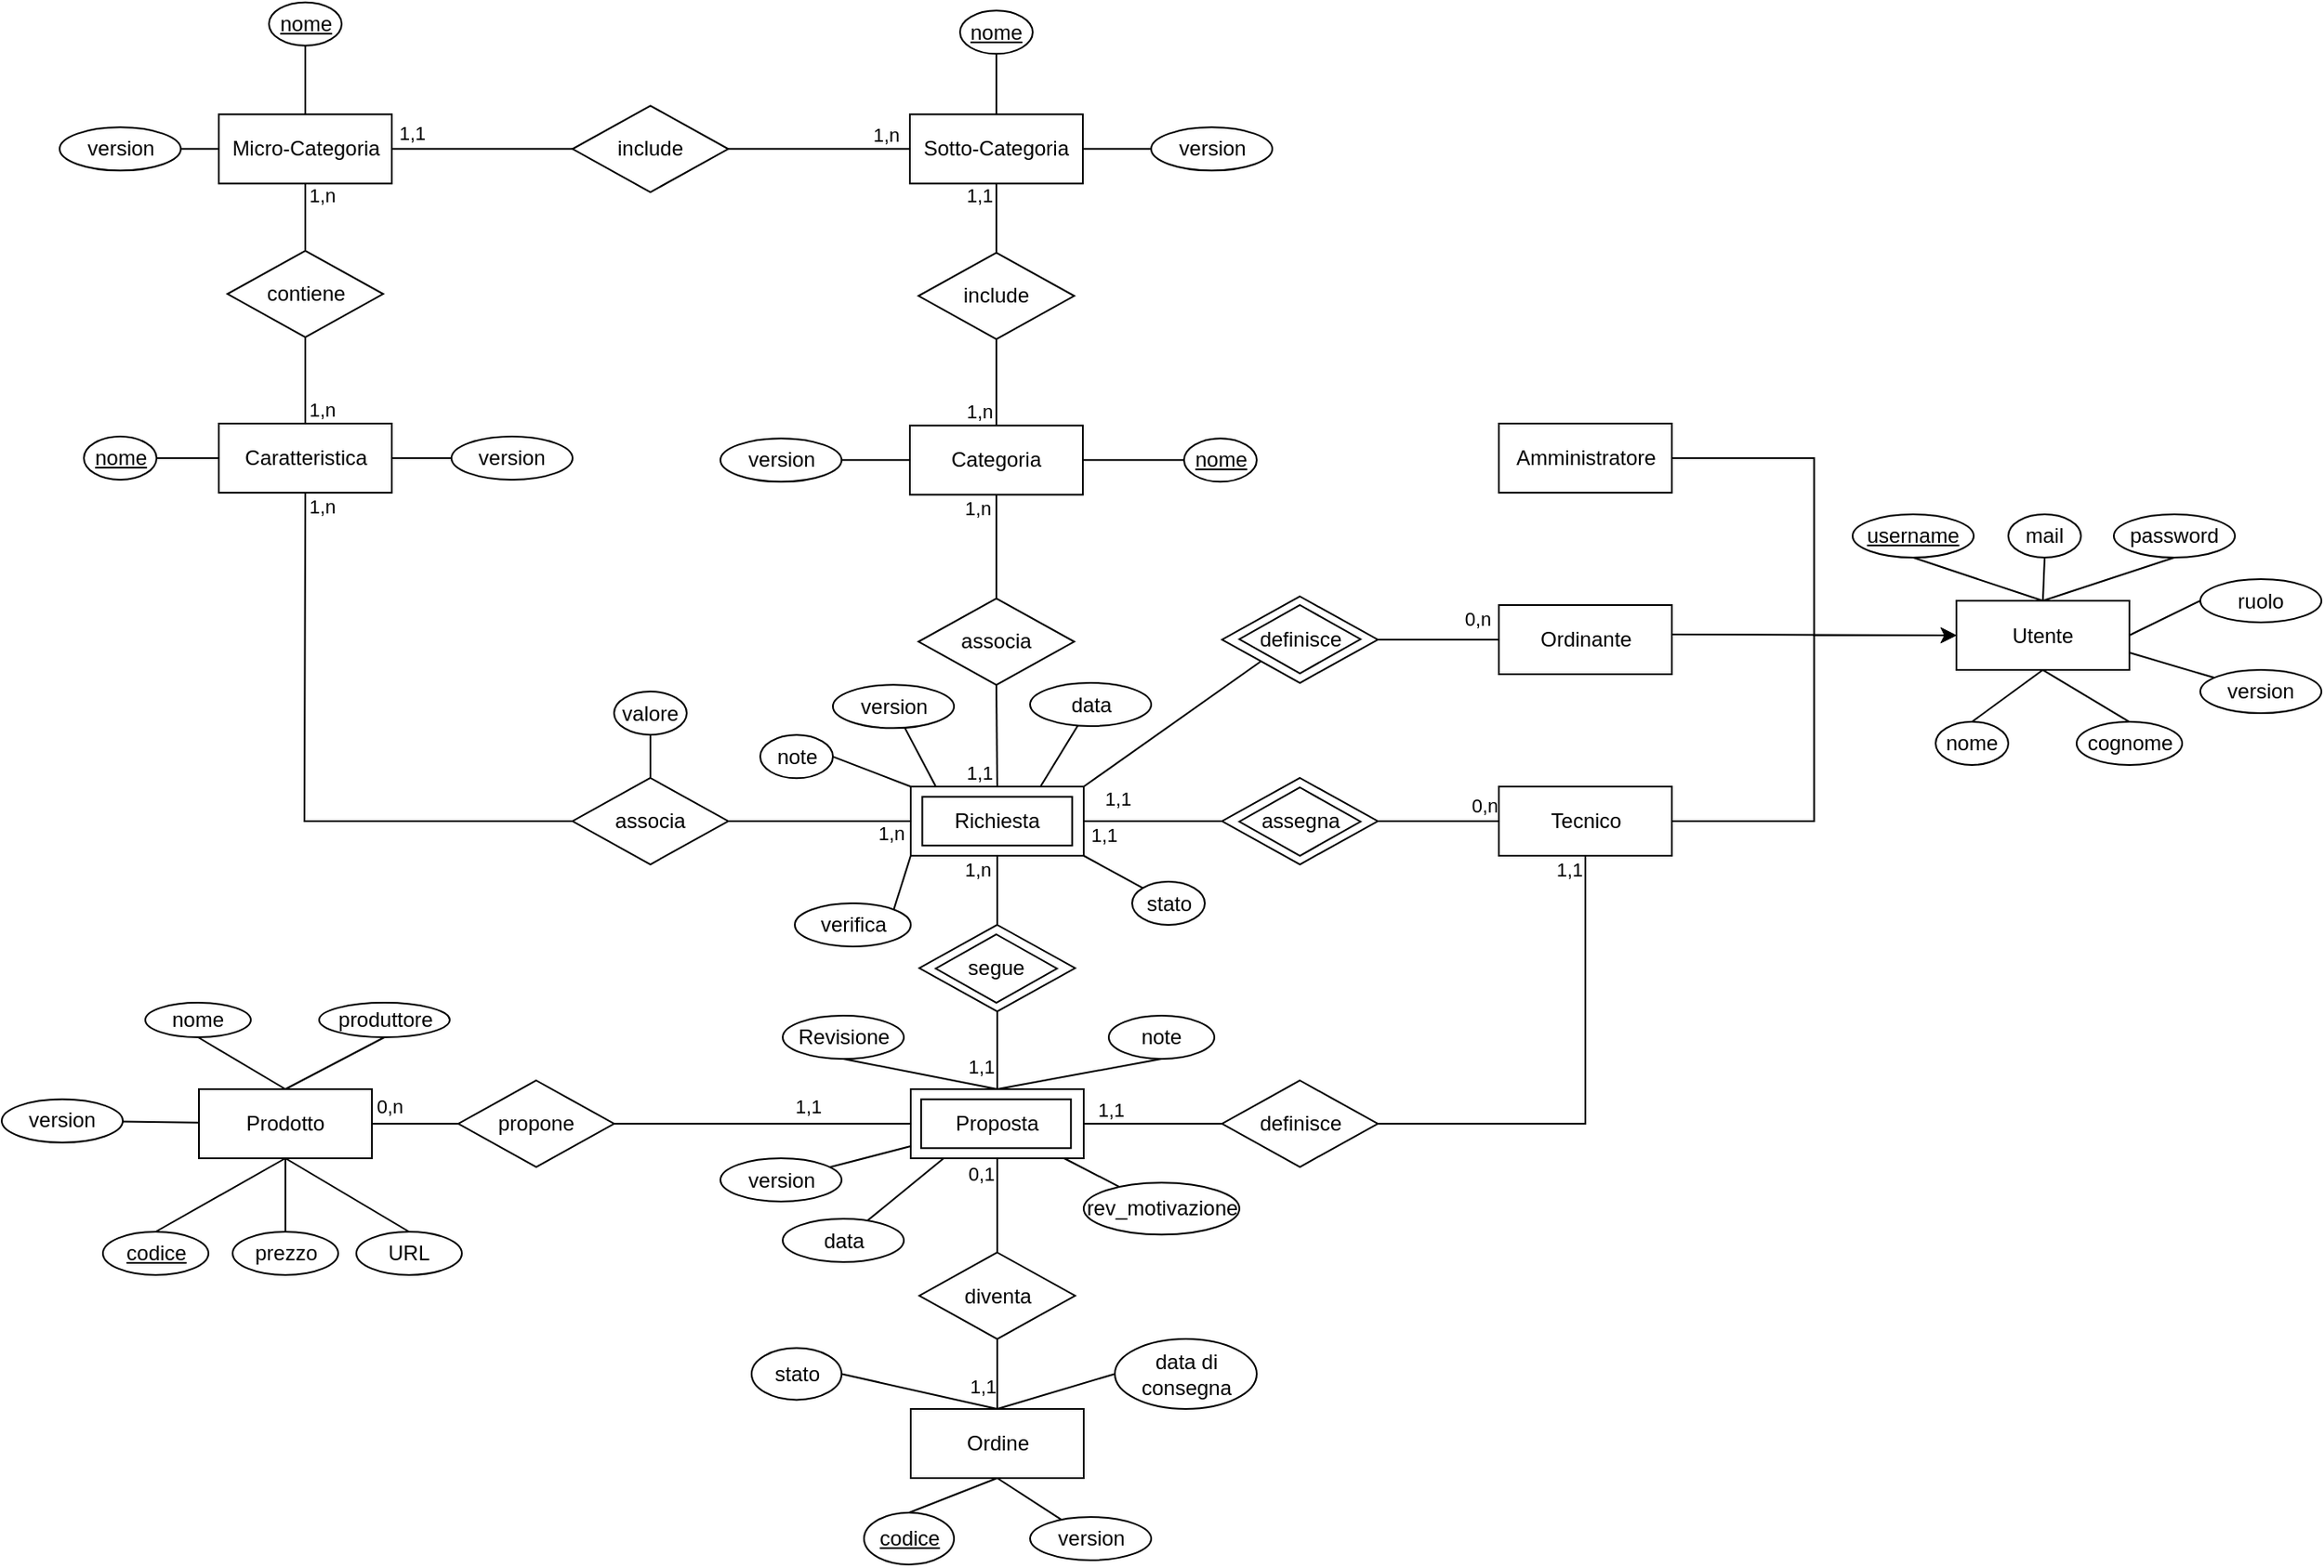 <mxfile version="25.0.3">
  <diagram name="Pagina-1" id="HjIBQddtPdYiBKTeZB5s">
    <mxGraphModel dx="1635" dy="402" grid="1" gridSize="10" guides="1" tooltips="1" connect="1" arrows="1" fold="1" page="1" pageScale="1" pageWidth="827" pageHeight="1169" math="0" shadow="0">
      <root>
        <mxCell id="0" />
        <mxCell id="1" parent="0" />
        <mxCell id="Ong_fKqzArSQrVqp5oQf-133" value="" style="shape=rhombus;perimeter=rhombusPerimeter;whiteSpace=wrap;html=1;align=center;" parent="1" vertex="1">
          <mxGeometry x="605.5" y="380" width="90" height="50" as="geometry" />
        </mxCell>
        <mxCell id="Ong_fKqzArSQrVqp5oQf-252" style="edgeStyle=orthogonalEdgeStyle;rounded=0;orthogonalLoop=1;jettySize=auto;html=1;entryX=0;entryY=0.5;entryDx=0;entryDy=0;" parent="1" source="Ong_fKqzArSQrVqp5oQf-134" target="Ong_fKqzArSQrVqp5oQf-236" edge="1">
          <mxGeometry relative="1" as="geometry" />
        </mxCell>
        <mxCell id="Ong_fKqzArSQrVqp5oQf-134" value="Tecnico" style="whiteSpace=wrap;html=1;align=center;" parent="1" vertex="1">
          <mxGeometry x="765.5" y="490" width="100" height="40" as="geometry" />
        </mxCell>
        <mxCell id="Ong_fKqzArSQrVqp5oQf-135" value="" style="whiteSpace=wrap;html=1;align=center;" parent="1" vertex="1">
          <mxGeometry x="425.5" y="490" width="100" height="40" as="geometry" />
        </mxCell>
        <mxCell id="Ong_fKqzArSQrVqp5oQf-136" value="" style="whiteSpace=wrap;html=1;align=center;" parent="1" vertex="1">
          <mxGeometry x="425.5" y="665" width="100" height="40" as="geometry" />
        </mxCell>
        <mxCell id="Ong_fKqzArSQrVqp5oQf-137" value="Categoria" style="whiteSpace=wrap;html=1;align=center;" parent="1" vertex="1">
          <mxGeometry x="425" y="281.16" width="100" height="40" as="geometry" />
        </mxCell>
        <mxCell id="Ong_fKqzArSQrVqp5oQf-251" style="edgeStyle=orthogonalEdgeStyle;rounded=0;orthogonalLoop=1;jettySize=auto;html=1;entryX=0;entryY=0.5;entryDx=0;entryDy=0;" parent="1" target="Ong_fKqzArSQrVqp5oQf-236" edge="1">
          <mxGeometry relative="1" as="geometry">
            <mxPoint x="865.5" y="402" as="sourcePoint" />
            <mxPoint x="1030" y="399.51" as="targetPoint" />
          </mxGeometry>
        </mxCell>
        <mxCell id="Ong_fKqzArSQrVqp5oQf-138" value="Ordinante" style="whiteSpace=wrap;html=1;align=center;" parent="1" vertex="1">
          <mxGeometry x="765.5" y="385.01" width="100" height="40" as="geometry" />
        </mxCell>
        <mxCell id="Ong_fKqzArSQrVqp5oQf-139" value="definisce" style="shape=rhombus;perimeter=rhombusPerimeter;whiteSpace=wrap;html=1;align=center;" parent="1" vertex="1">
          <mxGeometry x="605.5" y="660" width="90" height="50" as="geometry" />
        </mxCell>
        <mxCell id="Ong_fKqzArSQrVqp5oQf-140" value="" style="shape=rhombus;perimeter=rhombusPerimeter;whiteSpace=wrap;html=1;align=center;" parent="1" vertex="1">
          <mxGeometry x="605.5" y="485" width="90" height="50" as="geometry" />
        </mxCell>
        <mxCell id="Ong_fKqzArSQrVqp5oQf-141" value="" style="endArrow=none;html=1;rounded=0;exitX=0;exitY=0.5;exitDx=0;exitDy=0;entryX=1;entryY=0.5;entryDx=0;entryDy=0;" parent="1" source="Ong_fKqzArSQrVqp5oQf-138" target="Ong_fKqzArSQrVqp5oQf-133" edge="1">
          <mxGeometry width="50" height="50" relative="1" as="geometry">
            <mxPoint x="769.32" y="430.026" as="sourcePoint" />
            <mxPoint x="856.998" y="420.005" as="targetPoint" />
          </mxGeometry>
        </mxCell>
        <mxCell id="Ong_fKqzArSQrVqp5oQf-142" value="0,n" style="edgeLabel;html=1;align=center;verticalAlign=middle;resizable=0;points=[];" parent="Ong_fKqzArSQrVqp5oQf-141" vertex="1" connectable="0">
          <mxGeometry x="0.08" relative="1" as="geometry">
            <mxPoint x="25" y="-12" as="offset" />
          </mxGeometry>
        </mxCell>
        <mxCell id="Ong_fKqzArSQrVqp5oQf-143" value="" style="endArrow=none;html=1;rounded=0;exitX=1;exitY=0;exitDx=0;exitDy=0;entryX=0;entryY=1;entryDx=0;entryDy=0;" parent="1" source="Ong_fKqzArSQrVqp5oQf-135" target="Ong_fKqzArSQrVqp5oQf-133" edge="1">
          <mxGeometry width="50" height="50" relative="1" as="geometry">
            <mxPoint x="927" y="395" as="sourcePoint" />
            <mxPoint x="620" y="430" as="targetPoint" />
          </mxGeometry>
        </mxCell>
        <mxCell id="Ong_fKqzArSQrVqp5oQf-144" value="1,1" style="edgeLabel;html=1;align=center;verticalAlign=middle;resizable=0;points=[];" parent="Ong_fKqzArSQrVqp5oQf-143" vertex="1" connectable="0">
          <mxGeometry x="-0.194" y="2" relative="1" as="geometry">
            <mxPoint x="-21" y="38" as="offset" />
          </mxGeometry>
        </mxCell>
        <mxCell id="Ong_fKqzArSQrVqp5oQf-145" value="" style="endArrow=none;html=1;rounded=0;entryX=1;entryY=0.5;entryDx=0;entryDy=0;exitX=0;exitY=0.5;exitDx=0;exitDy=0;" parent="1" source="Ong_fKqzArSQrVqp5oQf-140" target="Ong_fKqzArSQrVqp5oQf-135" edge="1">
          <mxGeometry width="50" height="50" relative="1" as="geometry">
            <mxPoint x="305.5" y="660" as="sourcePoint" />
            <mxPoint x="355.5" y="610" as="targetPoint" />
          </mxGeometry>
        </mxCell>
        <mxCell id="Ong_fKqzArSQrVqp5oQf-146" value="1,1" style="edgeLabel;html=1;align=center;verticalAlign=middle;resizable=0;points=[];" parent="Ong_fKqzArSQrVqp5oQf-145" vertex="1" connectable="0">
          <mxGeometry x="0.498" y="-3" relative="1" as="geometry">
            <mxPoint x="-9" y="11" as="offset" />
          </mxGeometry>
        </mxCell>
        <mxCell id="Ong_fKqzArSQrVqp5oQf-147" value="" style="endArrow=none;html=1;rounded=0;entryX=1;entryY=0.5;entryDx=0;entryDy=0;exitX=0;exitY=0.5;exitDx=0;exitDy=0;" parent="1" source="Ong_fKqzArSQrVqp5oQf-134" target="Ong_fKqzArSQrVqp5oQf-140" edge="1">
          <mxGeometry width="50" height="50" relative="1" as="geometry">
            <mxPoint x="545.5" y="670" as="sourcePoint" />
            <mxPoint x="595.5" y="620" as="targetPoint" />
          </mxGeometry>
        </mxCell>
        <mxCell id="Ong_fKqzArSQrVqp5oQf-148" value="0,n" style="edgeLabel;html=1;align=center;verticalAlign=middle;resizable=0;points=[];" parent="Ong_fKqzArSQrVqp5oQf-147" vertex="1" connectable="0">
          <mxGeometry x="-0.411" y="-2" relative="1" as="geometry">
            <mxPoint x="12" y="-7" as="offset" />
          </mxGeometry>
        </mxCell>
        <mxCell id="Ong_fKqzArSQrVqp5oQf-149" value="" style="endArrow=none;html=1;rounded=0;entryX=0.5;entryY=1;entryDx=0;entryDy=0;exitX=1;exitY=0.5;exitDx=0;exitDy=0;" parent="1" source="Ong_fKqzArSQrVqp5oQf-139" target="Ong_fKqzArSQrVqp5oQf-134" edge="1">
          <mxGeometry width="50" height="50" relative="1" as="geometry">
            <mxPoint x="565.5" y="670" as="sourcePoint" />
            <mxPoint x="615.5" y="620" as="targetPoint" />
            <Array as="points">
              <mxPoint x="815.5" y="685" />
            </Array>
          </mxGeometry>
        </mxCell>
        <mxCell id="Ong_fKqzArSQrVqp5oQf-150" value="" style="endArrow=none;html=1;rounded=0;entryX=0;entryY=0.5;entryDx=0;entryDy=0;exitX=1;exitY=0.5;exitDx=0;exitDy=0;" parent="1" source="Ong_fKqzArSQrVqp5oQf-136" target="Ong_fKqzArSQrVqp5oQf-139" edge="1">
          <mxGeometry width="50" height="50" relative="1" as="geometry">
            <mxPoint x="565.5" y="670" as="sourcePoint" />
            <mxPoint x="615.5" y="620" as="targetPoint" />
          </mxGeometry>
        </mxCell>
        <mxCell id="Ong_fKqzArSQrVqp5oQf-151" value="associa" style="shape=rhombus;perimeter=rhombusPerimeter;whiteSpace=wrap;html=1;align=center;" parent="1" vertex="1">
          <mxGeometry x="430" y="381.16" width="90" height="50" as="geometry" />
        </mxCell>
        <mxCell id="Ong_fKqzArSQrVqp5oQf-152" value="" style="endArrow=none;html=1;rounded=0;entryX=0.5;entryY=1;entryDx=0;entryDy=0;exitX=0.5;exitY=0;exitDx=0;exitDy=0;" parent="1" source="Ong_fKqzArSQrVqp5oQf-151" target="Ong_fKqzArSQrVqp5oQf-137" edge="1">
          <mxGeometry width="50" height="50" relative="1" as="geometry">
            <mxPoint x="406" y="631.16" as="sourcePoint" />
            <mxPoint x="456" y="581.16" as="targetPoint" />
          </mxGeometry>
        </mxCell>
        <mxCell id="Ong_fKqzArSQrVqp5oQf-153" value="" style="endArrow=none;html=1;rounded=0;entryX=0.5;entryY=1;entryDx=0;entryDy=0;exitX=0.5;exitY=0;exitDx=0;exitDy=0;" parent="1" source="Ong_fKqzArSQrVqp5oQf-135" target="Ong_fKqzArSQrVqp5oQf-151" edge="1">
          <mxGeometry width="50" height="50" relative="1" as="geometry">
            <mxPoint x="474.9" y="490.0" as="sourcePoint" />
            <mxPoint x="456" y="581.16" as="targetPoint" />
          </mxGeometry>
        </mxCell>
        <mxCell id="Ong_fKqzArSQrVqp5oQf-154" value="Caratteristica" style="whiteSpace=wrap;html=1;align=center;" parent="1" vertex="1">
          <mxGeometry x="25.5" y="280.01" width="100" height="40" as="geometry" />
        </mxCell>
        <mxCell id="Ong_fKqzArSQrVqp5oQf-155" value="contiene" style="shape=rhombus;perimeter=rhombusPerimeter;whiteSpace=wrap;html=1;align=center;" parent="1" vertex="1">
          <mxGeometry x="30.5" y="180.01" width="90" height="50" as="geometry" />
        </mxCell>
        <mxCell id="Ong_fKqzArSQrVqp5oQf-156" value="" style="endArrow=none;html=1;rounded=0;entryX=0;entryY=0.5;entryDx=0;entryDy=0;exitX=1;exitY=0.5;exitDx=0;exitDy=0;" parent="1" source="jBhF9IvUYUZAlV3ajCnv-2" target="Ong_fKqzArSQrVqp5oQf-185" edge="1">
          <mxGeometry width="50" height="50" relative="1" as="geometry">
            <mxPoint x="435.5" y="560" as="sourcePoint" />
            <mxPoint x="485.5" y="510" as="targetPoint" />
          </mxGeometry>
        </mxCell>
        <mxCell id="Ong_fKqzArSQrVqp5oQf-157" value="" style="endArrow=none;html=1;rounded=0;entryX=0.5;entryY=0;entryDx=0;entryDy=0;exitX=0.5;exitY=1;exitDx=0;exitDy=0;" parent="1" source="Ong_fKqzArSQrVqp5oQf-155" target="Ong_fKqzArSQrVqp5oQf-154" edge="1">
          <mxGeometry width="50" height="50" relative="1" as="geometry">
            <mxPoint x="295" y="200.01" as="sourcePoint" />
            <mxPoint x="345" y="200.01" as="targetPoint" />
          </mxGeometry>
        </mxCell>
        <mxCell id="Ong_fKqzArSQrVqp5oQf-158" value="" style="shape=rhombus;perimeter=rhombusPerimeter;whiteSpace=wrap;html=1;align=center;" parent="1" vertex="1">
          <mxGeometry x="430.5" y="570" width="90" height="50" as="geometry" />
        </mxCell>
        <mxCell id="Ong_fKqzArSQrVqp5oQf-159" value="" style="endArrow=none;html=1;rounded=0;entryX=0.5;entryY=0;entryDx=0;entryDy=0;exitX=0.5;exitY=1;exitDx=0;exitDy=0;" parent="1" source="Ong_fKqzArSQrVqp5oQf-135" target="Ong_fKqzArSQrVqp5oQf-158" edge="1">
          <mxGeometry width="50" height="50" relative="1" as="geometry">
            <mxPoint x="195.5" y="790" as="sourcePoint" />
            <mxPoint x="195.5" y="540" as="targetPoint" />
          </mxGeometry>
        </mxCell>
        <mxCell id="Ong_fKqzArSQrVqp5oQf-160" value="" style="endArrow=none;html=1;rounded=0;entryX=0.5;entryY=1;entryDx=0;entryDy=0;exitX=0.5;exitY=0;exitDx=0;exitDy=0;" parent="1" source="Ong_fKqzArSQrVqp5oQf-136" target="Ong_fKqzArSQrVqp5oQf-158" edge="1">
          <mxGeometry width="50" height="50" relative="1" as="geometry">
            <mxPoint x="490.5" y="620" as="sourcePoint" />
            <mxPoint x="490.5" y="680" as="targetPoint" />
          </mxGeometry>
        </mxCell>
        <mxCell id="Ong_fKqzArSQrVqp5oQf-250" style="edgeStyle=orthogonalEdgeStyle;rounded=0;orthogonalLoop=1;jettySize=auto;html=1;entryX=0;entryY=0.5;entryDx=0;entryDy=0;" parent="1" source="Ong_fKqzArSQrVqp5oQf-161" target="Ong_fKqzArSQrVqp5oQf-236" edge="1">
          <mxGeometry relative="1" as="geometry">
            <mxPoint x="963" y="410" as="targetPoint" />
          </mxGeometry>
        </mxCell>
        <mxCell id="Ong_fKqzArSQrVqp5oQf-161" value="Amministratore" style="whiteSpace=wrap;html=1;align=center;" parent="1" vertex="1">
          <mxGeometry x="765.5" y="280" width="100" height="40" as="geometry" />
        </mxCell>
        <mxCell id="Ong_fKqzArSQrVqp5oQf-162" value="1,1" style="edgeLabel;html=1;align=center;verticalAlign=middle;resizable=0;points=[];" parent="1" vertex="1" connectable="0">
          <mxGeometry x="804.5" y="541" as="geometry">
            <mxPoint x="1" y="-3" as="offset" />
          </mxGeometry>
        </mxCell>
        <mxCell id="Ong_fKqzArSQrVqp5oQf-163" value="1,1" style="edgeLabel;html=1;align=center;verticalAlign=middle;resizable=0;points=[];" parent="1" vertex="1" connectable="0">
          <mxGeometry x="539.5" y="680" as="geometry">
            <mxPoint x="1" y="-3" as="offset" />
          </mxGeometry>
        </mxCell>
        <mxCell id="Ong_fKqzArSQrVqp5oQf-164" value="1,1" style="edgeLabel;html=1;align=center;verticalAlign=middle;resizable=0;points=[];" parent="1" vertex="1" connectable="0">
          <mxGeometry x="464.5" y="655" as="geometry">
            <mxPoint x="1" y="-3" as="offset" />
          </mxGeometry>
        </mxCell>
        <mxCell id="Ong_fKqzArSQrVqp5oQf-165" value="1,n" style="edgeLabel;html=1;align=center;verticalAlign=middle;resizable=0;points=[];" parent="1" vertex="1" connectable="0">
          <mxGeometry x="469.5" y="539" as="geometry">
            <mxPoint x="-6" y="-1" as="offset" />
          </mxGeometry>
        </mxCell>
        <mxCell id="Ong_fKqzArSQrVqp5oQf-166" value="1,1" style="edgeLabel;html=1;align=center;verticalAlign=middle;resizable=0;points=[];" parent="1" vertex="1" connectable="0">
          <mxGeometry x="464" y="485.16" as="geometry">
            <mxPoint x="1" y="-3" as="offset" />
          </mxGeometry>
        </mxCell>
        <mxCell id="Ong_fKqzArSQrVqp5oQf-167" value="1,n" style="edgeLabel;html=1;align=center;verticalAlign=middle;resizable=0;points=[];" parent="1" vertex="1" connectable="0">
          <mxGeometry x="463" y="332.16" as="geometry">
            <mxPoint x="1" y="-3" as="offset" />
          </mxGeometry>
        </mxCell>
        <mxCell id="Ong_fKqzArSQrVqp5oQf-168" value="1,n" style="edgeLabel;html=1;align=center;verticalAlign=middle;resizable=0;points=[];" parent="1" vertex="1" connectable="0">
          <mxGeometry x="410" y="116.16" as="geometry">
            <mxPoint x="1" y="-3" as="offset" />
          </mxGeometry>
        </mxCell>
        <mxCell id="Ong_fKqzArSQrVqp5oQf-169" value="1,n" style="edgeLabel;html=1;align=center;verticalAlign=middle;resizable=0;points=[];" parent="1" vertex="1" connectable="0">
          <mxGeometry x="84" y="275.01" as="geometry">
            <mxPoint x="1" y="-3" as="offset" />
          </mxGeometry>
        </mxCell>
        <mxCell id="Ong_fKqzArSQrVqp5oQf-170" value="associa" style="shape=rhombus;perimeter=rhombusPerimeter;whiteSpace=wrap;html=1;align=center;" parent="1" vertex="1">
          <mxGeometry x="230" y="485" width="90" height="50" as="geometry" />
        </mxCell>
        <mxCell id="Ong_fKqzArSQrVqp5oQf-171" value="" style="endArrow=none;html=1;rounded=0;entryX=0.5;entryY=1;entryDx=0;entryDy=0;exitX=0;exitY=0.5;exitDx=0;exitDy=0;" parent="1" source="Ong_fKqzArSQrVqp5oQf-170" target="Ong_fKqzArSQrVqp5oQf-154" edge="1">
          <mxGeometry width="50" height="50" relative="1" as="geometry">
            <mxPoint x="199" y="735.01" as="sourcePoint" />
            <mxPoint x="75.0" y="420.01" as="targetPoint" />
            <Array as="points">
              <mxPoint x="75" y="510.01" />
            </Array>
          </mxGeometry>
        </mxCell>
        <mxCell id="Ong_fKqzArSQrVqp5oQf-173" value="Revisione" style="ellipse;whiteSpace=wrap;html=1;align=center;" parent="1" vertex="1">
          <mxGeometry x="351.5" y="622.5" width="70" height="25" as="geometry" />
        </mxCell>
        <mxCell id="Ong_fKqzArSQrVqp5oQf-174" value="" style="endArrow=none;html=1;rounded=0;entryX=0.5;entryY=1;entryDx=0;entryDy=0;exitX=0.5;exitY=0;exitDx=0;exitDy=0;" parent="1" source="Ong_fKqzArSQrVqp5oQf-136" target="Ong_fKqzArSQrVqp5oQf-173" edge="1">
          <mxGeometry width="50" height="50" relative="1" as="geometry">
            <mxPoint x="475.5" y="590" as="sourcePoint" />
            <mxPoint x="525.5" y="540" as="targetPoint" />
          </mxGeometry>
        </mxCell>
        <mxCell id="Ong_fKqzArSQrVqp5oQf-175" value="1,n" style="edgeLabel;html=1;align=center;verticalAlign=middle;resizable=0;points=[];" parent="1" vertex="1" connectable="0">
          <mxGeometry x="84" y="330.52" as="geometry">
            <mxPoint x="1" y="-3" as="offset" />
          </mxGeometry>
        </mxCell>
        <mxCell id="Ong_fKqzArSQrVqp5oQf-176" value="1,n" style="edgeLabel;html=1;align=center;verticalAlign=middle;resizable=0;points=[];" parent="1" vertex="1" connectable="0">
          <mxGeometry x="412.5" y="520" as="geometry">
            <mxPoint x="1" y="-3" as="offset" />
          </mxGeometry>
        </mxCell>
        <mxCell id="Ong_fKqzArSQrVqp5oQf-177" value="nome" style="ellipse;whiteSpace=wrap;html=1;align=center;fontStyle=4" parent="1" vertex="1">
          <mxGeometry x="583.5" y="288.66" width="42" height="25" as="geometry" />
        </mxCell>
        <mxCell id="Ong_fKqzArSQrVqp5oQf-178" value="" style="endArrow=none;html=1;rounded=0;exitX=1;exitY=0.5;exitDx=0;exitDy=0;entryX=0;entryY=0.5;entryDx=0;entryDy=0;" parent="1" source="Ong_fKqzArSQrVqp5oQf-137" target="Ong_fKqzArSQrVqp5oQf-177" edge="1">
          <mxGeometry width="50" height="50" relative="1" as="geometry">
            <mxPoint x="640" y="261.16" as="sourcePoint" />
            <mxPoint x="586.0" y="301.16" as="targetPoint" />
          </mxGeometry>
        </mxCell>
        <mxCell id="Ong_fKqzArSQrVqp5oQf-179" value="nome" style="ellipse;whiteSpace=wrap;html=1;align=center;fontStyle=4" parent="1" vertex="1">
          <mxGeometry x="-52.5" y="287.5" width="42" height="25" as="geometry" />
        </mxCell>
        <mxCell id="Ong_fKqzArSQrVqp5oQf-180" value="" style="endArrow=none;html=1;rounded=0;exitX=0;exitY=0.5;exitDx=0;exitDy=0;entryX=1;entryY=0.5;entryDx=0;entryDy=0;" parent="1" source="Ong_fKqzArSQrVqp5oQf-154" target="Ong_fKqzArSQrVqp5oQf-179" edge="1">
          <mxGeometry width="50" height="50" relative="1" as="geometry">
            <mxPoint x="75" y="305.01" as="sourcePoint" />
            <mxPoint x="194" y="305.01" as="targetPoint" />
          </mxGeometry>
        </mxCell>
        <mxCell id="Ong_fKqzArSQrVqp5oQf-181" value="valore" style="ellipse;whiteSpace=wrap;html=1;align=center;" parent="1" vertex="1">
          <mxGeometry x="254" y="435.01" width="42" height="25" as="geometry" />
        </mxCell>
        <mxCell id="Ong_fKqzArSQrVqp5oQf-182" value="" style="endArrow=none;html=1;rounded=0;exitX=0.5;exitY=0;exitDx=0;exitDy=0;entryX=0.5;entryY=1;entryDx=0;entryDy=0;" parent="1" source="Ong_fKqzArSQrVqp5oQf-170" target="Ong_fKqzArSQrVqp5oQf-181" edge="1">
          <mxGeometry width="50" height="50" relative="1" as="geometry">
            <mxPoint x="290" y="500.01" as="sourcePoint" />
            <mxPoint x="485" y="510.01" as="targetPoint" />
          </mxGeometry>
        </mxCell>
        <mxCell id="Ong_fKqzArSQrVqp5oQf-183" value="verifica" style="ellipse;whiteSpace=wrap;html=1;align=center;" parent="1" vertex="1">
          <mxGeometry x="358.5" y="557.49" width="67" height="25" as="geometry" />
        </mxCell>
        <mxCell id="Ong_fKqzArSQrVqp5oQf-184" value="" style="endArrow=none;html=1;rounded=0;exitX=1;exitY=0;exitDx=0;exitDy=0;entryX=0;entryY=1;entryDx=0;entryDy=0;" parent="1" source="Ong_fKqzArSQrVqp5oQf-183" target="Ong_fKqzArSQrVqp5oQf-135" edge="1">
          <mxGeometry width="50" height="50" relative="1" as="geometry">
            <mxPoint x="825.5" y="500" as="sourcePoint" />
            <mxPoint x="825.5" y="465" as="targetPoint" />
          </mxGeometry>
        </mxCell>
        <mxCell id="Ong_fKqzArSQrVqp5oQf-185" value="Sotto-Categoria" style="whiteSpace=wrap;html=1;align=center;" parent="1" vertex="1">
          <mxGeometry x="425" y="101.16" width="100" height="40" as="geometry" />
        </mxCell>
        <mxCell id="Ong_fKqzArSQrVqp5oQf-186" value="nome" style="ellipse;whiteSpace=wrap;html=1;align=center;fontStyle=4" parent="1" vertex="1">
          <mxGeometry x="454" y="41.16" width="42" height="25" as="geometry" />
        </mxCell>
        <mxCell id="Ong_fKqzArSQrVqp5oQf-187" value="" style="endArrow=none;html=1;rounded=0;exitX=0.5;exitY=0;exitDx=0;exitDy=0;entryX=0.5;entryY=1;entryDx=0;entryDy=0;" parent="1" source="Ong_fKqzArSQrVqp5oQf-185" target="Ong_fKqzArSQrVqp5oQf-186" edge="1">
          <mxGeometry width="50" height="50" relative="1" as="geometry">
            <mxPoint x="549.5" y="126.16" as="sourcePoint" />
            <mxPoint x="694.5" y="116.16" as="targetPoint" />
          </mxGeometry>
        </mxCell>
        <mxCell id="Ong_fKqzArSQrVqp5oQf-190" value="note" style="ellipse;whiteSpace=wrap;html=1;align=center;" parent="1" vertex="1">
          <mxGeometry x="540" y="622.5" width="61" height="25" as="geometry" />
        </mxCell>
        <mxCell id="Ong_fKqzArSQrVqp5oQf-191" value="" style="endArrow=none;html=1;rounded=0;exitX=0.5;exitY=1;exitDx=0;exitDy=0;entryX=0.5;entryY=0;entryDx=0;entryDy=0;" parent="1" source="Ong_fKqzArSQrVqp5oQf-190" target="Ong_fKqzArSQrVqp5oQf-136" edge="1">
          <mxGeometry width="50" height="50" relative="1" as="geometry">
            <mxPoint x="245.5" y="590" as="sourcePoint" />
            <mxPoint x="204.5" y="620" as="targetPoint" />
          </mxGeometry>
        </mxCell>
        <mxCell id="Ong_fKqzArSQrVqp5oQf-192" value="rev_motivazione" style="ellipse;whiteSpace=wrap;html=1;align=center;" parent="1" vertex="1">
          <mxGeometry x="525.5" y="719.13" width="90" height="30" as="geometry" />
        </mxCell>
        <mxCell id="Ong_fKqzArSQrVqp5oQf-193" value="" style="endArrow=none;html=1;rounded=0;" parent="1" source="Ong_fKqzArSQrVqp5oQf-192" target="Ong_fKqzArSQrVqp5oQf-136" edge="1">
          <mxGeometry width="50" height="50" relative="1" as="geometry">
            <mxPoint x="485.5" y="715" as="sourcePoint" />
            <mxPoint x="465.5" y="783" as="targetPoint" />
          </mxGeometry>
        </mxCell>
        <mxCell id="Ong_fKqzArSQrVqp5oQf-194" value="note" style="ellipse;whiteSpace=wrap;html=1;align=center;" parent="1" vertex="1">
          <mxGeometry x="338.5" y="460.16" width="42" height="25" as="geometry" />
        </mxCell>
        <mxCell id="Ong_fKqzArSQrVqp5oQf-195" value="" style="endArrow=none;html=1;rounded=0;exitX=1;exitY=0.5;exitDx=0;exitDy=0;entryX=0;entryY=0;entryDx=0;entryDy=0;" parent="1" source="Ong_fKqzArSQrVqp5oQf-194" target="Ong_fKqzArSQrVqp5oQf-135" edge="1">
          <mxGeometry width="50" height="50" relative="1" as="geometry">
            <mxPoint x="601.5" y="475" as="sourcePoint" />
            <mxPoint x="535.5" y="500" as="targetPoint" />
          </mxGeometry>
        </mxCell>
        <mxCell id="Ong_fKqzArSQrVqp5oQf-196" value="stato" style="ellipse;whiteSpace=wrap;html=1;align=center;" parent="1" vertex="1">
          <mxGeometry x="553.5" y="545" width="42" height="25" as="geometry" />
        </mxCell>
        <mxCell id="Ong_fKqzArSQrVqp5oQf-197" value="" style="endArrow=none;html=1;rounded=0;exitX=1;exitY=1;exitDx=0;exitDy=0;entryX=0;entryY=0;entryDx=0;entryDy=0;" parent="1" source="Ong_fKqzArSQrVqp5oQf-135" target="Ong_fKqzArSQrVqp5oQf-196" edge="1">
          <mxGeometry width="50" height="50" relative="1" as="geometry">
            <mxPoint x="395.5" y="475" as="sourcePoint" />
            <mxPoint x="435.5" y="500" as="targetPoint" />
          </mxGeometry>
        </mxCell>
        <mxCell id="Ong_fKqzArSQrVqp5oQf-198" value="include" style="shape=rhombus;perimeter=rhombusPerimeter;whiteSpace=wrap;html=1;align=center;" parent="1" vertex="1">
          <mxGeometry x="430" y="181.16" width="90" height="50" as="geometry" />
        </mxCell>
        <mxCell id="Ong_fKqzArSQrVqp5oQf-199" value="" style="endArrow=none;html=1;rounded=0;entryX=0.5;entryY=1;entryDx=0;entryDy=0;exitX=0.5;exitY=0;exitDx=0;exitDy=0;" parent="1" source="Ong_fKqzArSQrVqp5oQf-198" target="Ong_fKqzArSQrVqp5oQf-185" edge="1">
          <mxGeometry width="50" height="50" relative="1" as="geometry">
            <mxPoint x="662" y="491.16" as="sourcePoint" />
            <mxPoint x="731" y="181.16" as="targetPoint" />
          </mxGeometry>
        </mxCell>
        <mxCell id="Ong_fKqzArSQrVqp5oQf-200" value="" style="endArrow=none;html=1;rounded=0;entryX=0.5;entryY=1;entryDx=0;entryDy=0;exitX=0.5;exitY=0;exitDx=0;exitDy=0;" parent="1" source="Ong_fKqzArSQrVqp5oQf-137" target="Ong_fKqzArSQrVqp5oQf-198" edge="1">
          <mxGeometry width="50" height="50" relative="1" as="geometry">
            <mxPoint x="731" y="350.16" as="sourcePoint" />
            <mxPoint x="712" y="441.16" as="targetPoint" />
          </mxGeometry>
        </mxCell>
        <mxCell id="Ong_fKqzArSQrVqp5oQf-201" value="1,n" style="edgeLabel;html=1;align=center;verticalAlign=middle;resizable=0;points=[];" parent="1" vertex="1" connectable="0">
          <mxGeometry x="464" y="276.16" as="geometry">
            <mxPoint x="1" y="-3" as="offset" />
          </mxGeometry>
        </mxCell>
        <mxCell id="Ong_fKqzArSQrVqp5oQf-202" value="1,1" style="edgeLabel;html=1;align=center;verticalAlign=middle;resizable=0;points=[];" parent="1" vertex="1" connectable="0">
          <mxGeometry x="464" y="151.16" as="geometry">
            <mxPoint x="1" y="-3" as="offset" />
          </mxGeometry>
        </mxCell>
        <mxCell id="Ong_fKqzArSQrVqp5oQf-203" value="Prodotto" style="whiteSpace=wrap;html=1;align=center;" parent="1" vertex="1">
          <mxGeometry x="14" y="665" width="100" height="40" as="geometry" />
        </mxCell>
        <mxCell id="Ong_fKqzArSQrVqp5oQf-204" value="nome" style="ellipse;whiteSpace=wrap;html=1;align=center;" parent="1" vertex="1">
          <mxGeometry x="-17" y="615" width="61" height="20" as="geometry" />
        </mxCell>
        <mxCell id="Ong_fKqzArSQrVqp5oQf-205" value="produttore" style="ellipse;whiteSpace=wrap;html=1;align=center;" parent="1" vertex="1">
          <mxGeometry x="83.5" y="615" width="75.5" height="20" as="geometry" />
        </mxCell>
        <mxCell id="Ong_fKqzArSQrVqp5oQf-206" value="codice" style="ellipse;whiteSpace=wrap;html=1;align=center;fontStyle=4" parent="1" vertex="1">
          <mxGeometry x="-41.5" y="747.5" width="61" height="25" as="geometry" />
        </mxCell>
        <mxCell id="Ong_fKqzArSQrVqp5oQf-207" value="prezzo" style="ellipse;whiteSpace=wrap;html=1;align=center;" parent="1" vertex="1">
          <mxGeometry x="33.5" y="747.5" width="61" height="25" as="geometry" />
        </mxCell>
        <mxCell id="Ong_fKqzArSQrVqp5oQf-208" value="URL" style="ellipse;whiteSpace=wrap;html=1;align=center;" parent="1" vertex="1">
          <mxGeometry x="105" y="747.5" width="61" height="25" as="geometry" />
        </mxCell>
        <mxCell id="Ong_fKqzArSQrVqp5oQf-209" value="" style="endArrow=none;html=1;rounded=0;exitX=0.5;exitY=0;exitDx=0;exitDy=0;entryX=0.5;entryY=1;entryDx=0;entryDy=0;" parent="1" source="Ong_fKqzArSQrVqp5oQf-203" target="Ong_fKqzArSQrVqp5oQf-205" edge="1">
          <mxGeometry width="50" height="50" relative="1" as="geometry">
            <mxPoint x="-206" y="550" as="sourcePoint" />
            <mxPoint x="-247" y="580" as="targetPoint" />
          </mxGeometry>
        </mxCell>
        <mxCell id="Ong_fKqzArSQrVqp5oQf-210" value="" style="endArrow=none;html=1;rounded=0;exitX=0.5;exitY=1;exitDx=0;exitDy=0;entryX=0.5;entryY=0;entryDx=0;entryDy=0;" parent="1" source="Ong_fKqzArSQrVqp5oQf-203" target="Ong_fKqzArSQrVqp5oQf-206" edge="1">
          <mxGeometry width="50" height="50" relative="1" as="geometry">
            <mxPoint x="-196" y="560" as="sourcePoint" />
            <mxPoint x="-237" y="590" as="targetPoint" />
          </mxGeometry>
        </mxCell>
        <mxCell id="Ong_fKqzArSQrVqp5oQf-211" value="" style="endArrow=none;html=1;rounded=0;exitX=0.5;exitY=0;exitDx=0;exitDy=0;entryX=0.5;entryY=1;entryDx=0;entryDy=0;" parent="1" source="Ong_fKqzArSQrVqp5oQf-207" target="Ong_fKqzArSQrVqp5oQf-203" edge="1">
          <mxGeometry width="50" height="50" relative="1" as="geometry">
            <mxPoint x="-186" y="570" as="sourcePoint" />
            <mxPoint x="-227" y="600" as="targetPoint" />
          </mxGeometry>
        </mxCell>
        <mxCell id="Ong_fKqzArSQrVqp5oQf-212" value="" style="endArrow=none;html=1;rounded=0;exitX=0.5;exitY=1;exitDx=0;exitDy=0;entryX=0.5;entryY=0;entryDx=0;entryDy=0;" parent="1" source="Ong_fKqzArSQrVqp5oQf-203" target="Ong_fKqzArSQrVqp5oQf-208" edge="1">
          <mxGeometry width="50" height="50" relative="1" as="geometry">
            <mxPoint x="-176" y="580" as="sourcePoint" />
            <mxPoint x="-217" y="610" as="targetPoint" />
          </mxGeometry>
        </mxCell>
        <mxCell id="Ong_fKqzArSQrVqp5oQf-213" value="propone" style="shape=rhombus;perimeter=rhombusPerimeter;whiteSpace=wrap;html=1;align=center;" parent="1" vertex="1">
          <mxGeometry x="164" y="660" width="90" height="50" as="geometry" />
        </mxCell>
        <mxCell id="Ong_fKqzArSQrVqp5oQf-214" value="" style="endArrow=none;html=1;rounded=0;exitX=1;exitY=0.5;exitDx=0;exitDy=0;entryX=0;entryY=0.5;entryDx=0;entryDy=0;" parent="1" source="Ong_fKqzArSQrVqp5oQf-203" target="Ong_fKqzArSQrVqp5oQf-213" edge="1">
          <mxGeometry width="50" height="50" relative="1" as="geometry">
            <mxPoint x="114" y="685" as="sourcePoint" />
            <mxPoint x="233.998" y="754.995" as="targetPoint" />
          </mxGeometry>
        </mxCell>
        <mxCell id="Ong_fKqzArSQrVqp5oQf-215" value="0,n" style="edgeLabel;html=1;align=center;verticalAlign=middle;resizable=0;points=[];" parent="Ong_fKqzArSQrVqp5oQf-214" vertex="1" connectable="0">
          <mxGeometry x="0.08" relative="1" as="geometry">
            <mxPoint x="-17" y="-10" as="offset" />
          </mxGeometry>
        </mxCell>
        <mxCell id="Ong_fKqzArSQrVqp5oQf-216" value="" style="endArrow=none;html=1;rounded=0;entryX=1;entryY=0.5;entryDx=0;entryDy=0;exitX=0;exitY=0.5;exitDx=0;exitDy=0;" parent="1" source="Ong_fKqzArSQrVqp5oQf-136" target="Ong_fKqzArSQrVqp5oQf-213" edge="1">
          <mxGeometry width="50" height="50" relative="1" as="geometry">
            <mxPoint x="425.5" y="685" as="sourcePoint" />
            <mxPoint x="355.5" y="785" as="targetPoint" />
          </mxGeometry>
        </mxCell>
        <mxCell id="Ong_fKqzArSQrVqp5oQf-217" value="1,1" style="edgeLabel;html=1;align=center;verticalAlign=middle;resizable=0;points=[];" parent="Ong_fKqzArSQrVqp5oQf-216" vertex="1" connectable="0">
          <mxGeometry x="-0.194" y="2" relative="1" as="geometry">
            <mxPoint x="9" y="-12" as="offset" />
          </mxGeometry>
        </mxCell>
        <mxCell id="Ong_fKqzArSQrVqp5oQf-218" value="" style="endArrow=none;html=1;rounded=0;entryX=0.5;entryY=1;entryDx=0;entryDy=0;exitX=0.5;exitY=0;exitDx=0;exitDy=0;" parent="1" source="Ong_fKqzArSQrVqp5oQf-203" target="Ong_fKqzArSQrVqp5oQf-204" edge="1">
          <mxGeometry width="50" height="50" relative="1" as="geometry">
            <mxPoint x="64" y="640" as="sourcePoint" />
            <mxPoint x="131" y="645" as="targetPoint" />
          </mxGeometry>
        </mxCell>
        <mxCell id="Ong_fKqzArSQrVqp5oQf-219" value="definisce" style="shape=rhombus;perimeter=rhombusPerimeter;whiteSpace=wrap;html=1;align=center;" parent="1" vertex="1">
          <mxGeometry x="615.5" y="385" width="70" height="39.5" as="geometry" />
        </mxCell>
        <mxCell id="Ong_fKqzArSQrVqp5oQf-220" value="assegna" style="shape=rhombus;perimeter=rhombusPerimeter;whiteSpace=wrap;html=1;align=center;" parent="1" vertex="1">
          <mxGeometry x="615.5" y="490.5" width="70" height="39.5" as="geometry" />
        </mxCell>
        <mxCell id="Ong_fKqzArSQrVqp5oQf-221" value="Richiesta" style="whiteSpace=wrap;html=1;align=center;" parent="1" vertex="1">
          <mxGeometry x="432.19" y="495.87" width="86.62" height="28.25" as="geometry" />
        </mxCell>
        <mxCell id="Ong_fKqzArSQrVqp5oQf-222" value="Proposta" style="whiteSpace=wrap;html=1;align=center;" parent="1" vertex="1">
          <mxGeometry x="431.5" y="670.88" width="86.62" height="28.25" as="geometry" />
        </mxCell>
        <mxCell id="Ong_fKqzArSQrVqp5oQf-223" value="segue" style="shape=rhombus;perimeter=rhombusPerimeter;whiteSpace=wrap;html=1;align=center;" parent="1" vertex="1">
          <mxGeometry x="440" y="575.5" width="70" height="39.5" as="geometry" />
        </mxCell>
        <mxCell id="Ong_fKqzArSQrVqp5oQf-224" value="Ordine" style="whiteSpace=wrap;html=1;align=center;" parent="1" vertex="1">
          <mxGeometry x="425.5" y="850" width="100" height="40" as="geometry" />
        </mxCell>
        <mxCell id="Ong_fKqzArSQrVqp5oQf-225" value="diventa" style="shape=rhombus;perimeter=rhombusPerimeter;whiteSpace=wrap;html=1;align=center;" parent="1" vertex="1">
          <mxGeometry x="430.5" y="759.5" width="90" height="50" as="geometry" />
        </mxCell>
        <mxCell id="Ong_fKqzArSQrVqp5oQf-226" value="" style="endArrow=none;html=1;rounded=0;entryX=0.5;entryY=0;entryDx=0;entryDy=0;exitX=0.5;exitY=1;exitDx=0;exitDy=0;" parent="1" source="Ong_fKqzArSQrVqp5oQf-136" target="Ong_fKqzArSQrVqp5oQf-225" edge="1">
          <mxGeometry width="50" height="50" relative="1" as="geometry">
            <mxPoint x="535.5" y="695" as="sourcePoint" />
            <mxPoint x="605.5" y="695" as="targetPoint" />
          </mxGeometry>
        </mxCell>
        <mxCell id="Ong_fKqzArSQrVqp5oQf-227" value="" style="endArrow=none;html=1;rounded=0;entryX=0.5;entryY=1;entryDx=0;entryDy=0;exitX=0.5;exitY=0;exitDx=0;exitDy=0;" parent="1" source="Ong_fKqzArSQrVqp5oQf-224" target="Ong_fKqzArSQrVqp5oQf-225" edge="1">
          <mxGeometry width="50" height="50" relative="1" as="geometry">
            <mxPoint x="485.5" y="715" as="sourcePoint" />
            <mxPoint x="485.5" y="783" as="targetPoint" />
          </mxGeometry>
        </mxCell>
        <mxCell id="Ong_fKqzArSQrVqp5oQf-228" value="data di consegna" style="ellipse;whiteSpace=wrap;html=1;align=center;" parent="1" vertex="1">
          <mxGeometry x="543.5" y="809.5" width="82" height="40.5" as="geometry" />
        </mxCell>
        <mxCell id="Ong_fKqzArSQrVqp5oQf-229" value="stato" style="ellipse;whiteSpace=wrap;html=1;align=center;" parent="1" vertex="1">
          <mxGeometry x="333.5" y="814.75" width="52" height="30" as="geometry" />
        </mxCell>
        <mxCell id="Ong_fKqzArSQrVqp5oQf-230" value="" style="endArrow=none;html=1;rounded=0;entryX=1;entryY=0.5;entryDx=0;entryDy=0;exitX=0.5;exitY=0;exitDx=0;exitDy=0;" parent="1" source="Ong_fKqzArSQrVqp5oQf-224" target="Ong_fKqzArSQrVqp5oQf-229" edge="1">
          <mxGeometry width="50" height="50" relative="1" as="geometry">
            <mxPoint x="435.5" y="695" as="sourcePoint" />
            <mxPoint x="385.5" y="695" as="targetPoint" />
          </mxGeometry>
        </mxCell>
        <mxCell id="Ong_fKqzArSQrVqp5oQf-231" value="0,1" style="edgeLabel;html=1;align=center;verticalAlign=middle;resizable=0;points=[];" parent="Ong_fKqzArSQrVqp5oQf-230" vertex="1" connectable="0">
          <mxGeometry x="-0.194" y="2" relative="1" as="geometry">
            <mxPoint x="27" y="-130" as="offset" />
          </mxGeometry>
        </mxCell>
        <mxCell id="Ong_fKqzArSQrVqp5oQf-232" value="" style="endArrow=none;html=1;rounded=0;entryX=0.5;entryY=0;entryDx=0;entryDy=0;exitX=0;exitY=0.5;exitDx=0;exitDy=0;" parent="1" source="Ong_fKqzArSQrVqp5oQf-228" target="Ong_fKqzArSQrVqp5oQf-224" edge="1">
          <mxGeometry width="50" height="50" relative="1" as="geometry">
            <mxPoint x="485.5" y="860" as="sourcePoint" />
            <mxPoint x="395.5" y="840" as="targetPoint" />
          </mxGeometry>
        </mxCell>
        <mxCell id="Ong_fKqzArSQrVqp5oQf-233" value="1,1" style="edgeLabel;html=1;align=center;verticalAlign=middle;resizable=0;points=[];" parent="Ong_fKqzArSQrVqp5oQf-232" vertex="1" connectable="0">
          <mxGeometry x="-0.194" y="2" relative="1" as="geometry">
            <mxPoint x="-50" y="-3" as="offset" />
          </mxGeometry>
        </mxCell>
        <mxCell id="Ong_fKqzArSQrVqp5oQf-234" value="&lt;u&gt;codice&lt;/u&gt;" style="ellipse;whiteSpace=wrap;html=1;align=center;" parent="1" vertex="1">
          <mxGeometry x="398.5" y="910" width="52" height="30" as="geometry" />
        </mxCell>
        <mxCell id="Ong_fKqzArSQrVqp5oQf-235" value="" style="endArrow=none;html=1;rounded=0;entryX=0.5;entryY=1;entryDx=0;entryDy=0;exitX=0.5;exitY=0;exitDx=0;exitDy=0;" parent="1" source="Ong_fKqzArSQrVqp5oQf-234" target="Ong_fKqzArSQrVqp5oQf-224" edge="1">
          <mxGeometry width="50" height="50" relative="1" as="geometry">
            <mxPoint x="485.5" y="715" as="sourcePoint" />
            <mxPoint x="485.5" y="770" as="targetPoint" />
          </mxGeometry>
        </mxCell>
        <mxCell id="Ong_fKqzArSQrVqp5oQf-236" value="Utente" style="whiteSpace=wrap;html=1;align=center;" parent="1" vertex="1">
          <mxGeometry x="1030" y="382.51" width="100" height="40" as="geometry" />
        </mxCell>
        <mxCell id="Ong_fKqzArSQrVqp5oQf-239" value="username" style="ellipse;whiteSpace=wrap;html=1;align=center;fontStyle=4" parent="1" vertex="1">
          <mxGeometry x="970" y="332.51" width="70" height="25" as="geometry" />
        </mxCell>
        <mxCell id="Ong_fKqzArSQrVqp5oQf-240" value="password" style="ellipse;whiteSpace=wrap;html=1;align=center;" parent="1" vertex="1">
          <mxGeometry x="1121" y="332.51" width="70" height="25" as="geometry" />
        </mxCell>
        <mxCell id="Ong_fKqzArSQrVqp5oQf-241" value="" style="endArrow=none;html=1;rounded=0;exitX=0.5;exitY=0;exitDx=0;exitDy=0;entryX=0.5;entryY=1;entryDx=0;entryDy=0;" parent="1" source="Ong_fKqzArSQrVqp5oQf-236" target="Ong_fKqzArSQrVqp5oQf-239" edge="1">
          <mxGeometry width="50" height="50" relative="1" as="geometry">
            <mxPoint x="1140" y="412.51" as="sourcePoint" />
            <mxPoint x="1190" y="412.51" as="targetPoint" />
          </mxGeometry>
        </mxCell>
        <mxCell id="Ong_fKqzArSQrVqp5oQf-242" value="" style="endArrow=none;html=1;rounded=0;exitX=0.5;exitY=1;exitDx=0;exitDy=0;entryX=0.5;entryY=0;entryDx=0;entryDy=0;" parent="1" source="Ong_fKqzArSQrVqp5oQf-240" target="Ong_fKqzArSQrVqp5oQf-236" edge="1">
          <mxGeometry width="50" height="50" relative="1" as="geometry">
            <mxPoint x="1090" y="392.51" as="sourcePoint" />
            <mxPoint x="1037" y="367.51" as="targetPoint" />
          </mxGeometry>
        </mxCell>
        <mxCell id="Ong_fKqzArSQrVqp5oQf-243" value="mail" style="ellipse;whiteSpace=wrap;html=1;align=center;" parent="1" vertex="1">
          <mxGeometry x="1060" y="332.51" width="42" height="25" as="geometry" />
        </mxCell>
        <mxCell id="Ong_fKqzArSQrVqp5oQf-244" value="" style="endArrow=none;html=1;rounded=0;exitX=0.5;exitY=0;exitDx=0;exitDy=0;entryX=0.5;entryY=1;entryDx=0;entryDy=0;" parent="1" source="Ong_fKqzArSQrVqp5oQf-236" target="Ong_fKqzArSQrVqp5oQf-243" edge="1">
          <mxGeometry width="50" height="50" relative="1" as="geometry">
            <mxPoint x="1000" y="382.51" as="sourcePoint" />
            <mxPoint x="1110" y="412.51" as="targetPoint" />
          </mxGeometry>
        </mxCell>
        <mxCell id="Ong_fKqzArSQrVqp5oQf-245" value="nome" style="ellipse;whiteSpace=wrap;html=1;align=center;" parent="1" vertex="1">
          <mxGeometry x="1018" y="452.51" width="42" height="25" as="geometry" />
        </mxCell>
        <mxCell id="Ong_fKqzArSQrVqp5oQf-246" value="cognome" style="ellipse;whiteSpace=wrap;html=1;align=center;" parent="1" vertex="1">
          <mxGeometry x="1099.5" y="452.51" width="61" height="25" as="geometry" />
        </mxCell>
        <mxCell id="Ong_fKqzArSQrVqp5oQf-247" value="" style="endArrow=none;html=1;rounded=0;exitX=0.5;exitY=1;exitDx=0;exitDy=0;entryX=0.5;entryY=0;entryDx=0;entryDy=0;" parent="1" source="Ong_fKqzArSQrVqp5oQf-236" target="Ong_fKqzArSQrVqp5oQf-245" edge="1">
          <mxGeometry width="50" height="50" relative="1" as="geometry">
            <mxPoint x="1090" y="392.51" as="sourcePoint" />
            <mxPoint x="971" y="367.51" as="targetPoint" />
          </mxGeometry>
        </mxCell>
        <mxCell id="Ong_fKqzArSQrVqp5oQf-248" value="" style="endArrow=none;html=1;rounded=0;exitX=0.5;exitY=1;exitDx=0;exitDy=0;entryX=0.5;entryY=0;entryDx=0;entryDy=0;" parent="1" source="Ong_fKqzArSQrVqp5oQf-236" target="Ong_fKqzArSQrVqp5oQf-246" edge="1">
          <mxGeometry width="50" height="50" relative="1" as="geometry">
            <mxPoint x="1100" y="402.51" as="sourcePoint" />
            <mxPoint x="981" y="377.51" as="targetPoint" />
          </mxGeometry>
        </mxCell>
        <mxCell id="Ong_fKqzArSQrVqp5oQf-253" value="ruolo" style="ellipse;whiteSpace=wrap;html=1;align=center;" parent="1" vertex="1">
          <mxGeometry x="1171" y="370" width="70" height="25" as="geometry" />
        </mxCell>
        <mxCell id="Ong_fKqzArSQrVqp5oQf-254" value="" style="endArrow=none;html=1;rounded=0;exitX=0;exitY=0.5;exitDx=0;exitDy=0;entryX=1;entryY=0.5;entryDx=0;entryDy=0;" parent="1" source="Ong_fKqzArSQrVqp5oQf-253" target="Ong_fKqzArSQrVqp5oQf-236" edge="1">
          <mxGeometry width="50" height="50" relative="1" as="geometry">
            <mxPoint x="1176" y="402.51" as="sourcePoint" />
            <mxPoint x="1153" y="435.5" as="targetPoint" />
          </mxGeometry>
        </mxCell>
        <mxCell id="jBhF9IvUYUZAlV3ajCnv-3" value="" style="endArrow=none;html=1;rounded=0;entryX=0;entryY=0.5;entryDx=0;entryDy=0;exitX=1;exitY=0.5;exitDx=0;exitDy=0;" parent="1" source="jBhF9IvUYUZAlV3ajCnv-4" target="jBhF9IvUYUZAlV3ajCnv-2" edge="1">
          <mxGeometry width="50" height="50" relative="1" as="geometry">
            <mxPoint x="131" y="120.01" as="sourcePoint" />
            <mxPoint x="261" y="120.01" as="targetPoint" />
          </mxGeometry>
        </mxCell>
        <mxCell id="jBhF9IvUYUZAlV3ajCnv-2" value="include" style="shape=rhombus;perimeter=rhombusPerimeter;whiteSpace=wrap;html=1;align=center;" parent="1" vertex="1">
          <mxGeometry x="230" y="96.16" width="90" height="50" as="geometry" />
        </mxCell>
        <mxCell id="jBhF9IvUYUZAlV3ajCnv-5" value="" style="endArrow=none;html=1;rounded=0;entryX=0.5;entryY=1;entryDx=0;entryDy=0;exitX=0.5;exitY=0;exitDx=0;exitDy=0;" parent="1" source="Ong_fKqzArSQrVqp5oQf-155" target="jBhF9IvUYUZAlV3ajCnv-4" edge="1">
          <mxGeometry width="50" height="50" relative="1" as="geometry">
            <mxPoint x="131" y="120.01" as="sourcePoint" />
            <mxPoint x="346" y="120.01" as="targetPoint" />
          </mxGeometry>
        </mxCell>
        <mxCell id="jBhF9IvUYUZAlV3ajCnv-4" value="Micro-Categoria" style="whiteSpace=wrap;html=1;align=center;" parent="1" vertex="1">
          <mxGeometry x="25.5" y="101.16" width="100" height="40" as="geometry" />
        </mxCell>
        <mxCell id="jBhF9IvUYUZAlV3ajCnv-9" value="1,1" style="edgeLabel;html=1;align=center;verticalAlign=middle;resizable=0;points=[];" parent="1" vertex="1" connectable="0">
          <mxGeometry x="136" y="115.01" as="geometry">
            <mxPoint x="1" y="-3" as="offset" />
          </mxGeometry>
        </mxCell>
        <mxCell id="jBhF9IvUYUZAlV3ajCnv-10" value="1,n" style="edgeLabel;html=1;align=center;verticalAlign=middle;resizable=0;points=[];" parent="1" vertex="1" connectable="0">
          <mxGeometry x="84" y="151.01" as="geometry">
            <mxPoint x="1" y="-3" as="offset" />
          </mxGeometry>
        </mxCell>
        <mxCell id="jBhF9IvUYUZAlV3ajCnv-12" value="" style="endArrow=none;html=1;rounded=0;entryX=1;entryY=0.5;entryDx=0;entryDy=0;exitX=0;exitY=0.5;exitDx=0;exitDy=0;" parent="1" source="Ong_fKqzArSQrVqp5oQf-135" target="Ong_fKqzArSQrVqp5oQf-170" edge="1">
          <mxGeometry width="50" height="50" relative="1" as="geometry">
            <mxPoint x="525" y="390" as="sourcePoint" />
            <mxPoint x="525" y="330" as="targetPoint" />
          </mxGeometry>
        </mxCell>
        <mxCell id="jBhF9IvUYUZAlV3ajCnv-18" value="nome" style="ellipse;whiteSpace=wrap;html=1;align=center;fontStyle=4" parent="1" vertex="1">
          <mxGeometry x="54.5" y="36.32" width="42" height="25" as="geometry" />
        </mxCell>
        <mxCell id="jBhF9IvUYUZAlV3ajCnv-19" value="" style="endArrow=none;html=1;rounded=0;entryX=0.5;entryY=1;entryDx=0;entryDy=0;exitX=0.5;exitY=0;exitDx=0;exitDy=0;" parent="1" source="jBhF9IvUYUZAlV3ajCnv-4" target="jBhF9IvUYUZAlV3ajCnv-18" edge="1">
          <mxGeometry width="50" height="50" relative="1" as="geometry">
            <mxPoint x="77.5" y="101.16" as="sourcePoint" />
            <mxPoint x="295" y="111.32" as="targetPoint" />
          </mxGeometry>
        </mxCell>
        <mxCell id="Ad-hQSJCMZFVfwXzY4JY-1" value="version" style="ellipse;whiteSpace=wrap;html=1;align=center;" parent="1" vertex="1">
          <mxGeometry x="160" y="287.5" width="70" height="25" as="geometry" />
        </mxCell>
        <mxCell id="Ad-hQSJCMZFVfwXzY4JY-3" value="" style="endArrow=none;html=1;rounded=0;entryX=0;entryY=0.5;entryDx=0;entryDy=0;exitX=1;exitY=0.5;exitDx=0;exitDy=0;" parent="1" source="Ong_fKqzArSQrVqp5oQf-154" target="Ad-hQSJCMZFVfwXzY4JY-1" edge="1">
          <mxGeometry width="50" height="50" relative="1" as="geometry">
            <mxPoint x="36" y="310" as="sourcePoint" />
            <mxPoint x="14" y="280" as="targetPoint" />
          </mxGeometry>
        </mxCell>
        <mxCell id="Ad-hQSJCMZFVfwXzY4JY-4" value="version" style="ellipse;whiteSpace=wrap;html=1;align=center;" parent="1" vertex="1">
          <mxGeometry x="-66.5" y="108.66" width="70" height="25" as="geometry" />
        </mxCell>
        <mxCell id="Ad-hQSJCMZFVfwXzY4JY-5" value="" style="endArrow=none;html=1;rounded=0;entryX=1;entryY=0.5;entryDx=0;entryDy=0;exitX=0;exitY=0.5;exitDx=0;exitDy=0;" parent="1" source="jBhF9IvUYUZAlV3ajCnv-4" target="Ad-hQSJCMZFVfwXzY4JY-4" edge="1">
          <mxGeometry width="50" height="50" relative="1" as="geometry">
            <mxPoint x="-90" y="108.66" as="sourcePoint" />
            <mxPoint x="-202" y="88.66" as="targetPoint" />
          </mxGeometry>
        </mxCell>
        <mxCell id="Ad-hQSJCMZFVfwXzY4JY-6" value="version" style="ellipse;whiteSpace=wrap;html=1;align=center;" parent="1" vertex="1">
          <mxGeometry x="564.5" y="108.66" width="70" height="25" as="geometry" />
        </mxCell>
        <mxCell id="Ad-hQSJCMZFVfwXzY4JY-7" value="" style="endArrow=none;html=1;rounded=0;" parent="1" source="Ong_fKqzArSQrVqp5oQf-185" target="Ad-hQSJCMZFVfwXzY4JY-6" edge="1">
          <mxGeometry width="50" height="50" relative="1" as="geometry">
            <mxPoint x="540" y="108.661" as="sourcePoint" />
            <mxPoint x="452.5" y="102.96" as="targetPoint" />
          </mxGeometry>
        </mxCell>
        <mxCell id="Ad-hQSJCMZFVfwXzY4JY-8" value="version" style="ellipse;whiteSpace=wrap;html=1;align=center;" parent="1" vertex="1">
          <mxGeometry x="315.5" y="288.66" width="70" height="25" as="geometry" />
        </mxCell>
        <mxCell id="Ad-hQSJCMZFVfwXzY4JY-9" value="" style="endArrow=none;html=1;rounded=0;" parent="1" source="Ong_fKqzArSQrVqp5oQf-137" target="Ad-hQSJCMZFVfwXzY4JY-8" edge="1">
          <mxGeometry width="50" height="50" relative="1" as="geometry">
            <mxPoint x="270" y="326.16" as="sourcePoint" />
            <mxPoint x="158" y="306.16" as="targetPoint" />
          </mxGeometry>
        </mxCell>
        <mxCell id="Ad-hQSJCMZFVfwXzY4JY-10" value="version" style="ellipse;whiteSpace=wrap;html=1;align=center;" parent="1" vertex="1">
          <mxGeometry x="380.5" y="431.16" width="70" height="25" as="geometry" />
        </mxCell>
        <mxCell id="Ad-hQSJCMZFVfwXzY4JY-11" value="" style="endArrow=none;html=1;rounded=0;exitX=0.145;exitY=0;exitDx=0;exitDy=0;exitPerimeter=0;" parent="1" source="Ong_fKqzArSQrVqp5oQf-135" target="Ad-hQSJCMZFVfwXzY4JY-10" edge="1">
          <mxGeometry width="50" height="50" relative="1" as="geometry">
            <mxPoint x="460" y="489" as="sourcePoint" />
            <mxPoint x="243" y="423.66" as="targetPoint" />
          </mxGeometry>
        </mxCell>
        <mxCell id="Ad-hQSJCMZFVfwXzY4JY-12" value="version" style="ellipse;whiteSpace=wrap;html=1;align=center;" parent="1" vertex="1">
          <mxGeometry x="-100" y="670.88" width="70" height="25" as="geometry" />
        </mxCell>
        <mxCell id="Ad-hQSJCMZFVfwXzY4JY-13" value="" style="endArrow=none;html=1;rounded=0;" parent="1" source="Ong_fKqzArSQrVqp5oQf-203" target="Ad-hQSJCMZFVfwXzY4JY-12" edge="1">
          <mxGeometry width="50" height="50" relative="1" as="geometry">
            <mxPoint x="176" y="350" as="sourcePoint" />
            <mxPoint x="64" y="330" as="targetPoint" />
          </mxGeometry>
        </mxCell>
        <mxCell id="Ad-hQSJCMZFVfwXzY4JY-14" value="version" style="ellipse;whiteSpace=wrap;html=1;align=center;" parent="1" vertex="1">
          <mxGeometry x="494.5" y="912.5" width="70" height="25" as="geometry" />
        </mxCell>
        <mxCell id="Ad-hQSJCMZFVfwXzY4JY-16" value="" style="endArrow=none;html=1;rounded=0;entryX=0.5;entryY=1;entryDx=0;entryDy=0;" parent="1" source="Ad-hQSJCMZFVfwXzY4JY-14" target="Ong_fKqzArSQrVqp5oQf-224" edge="1">
          <mxGeometry width="50" height="50" relative="1" as="geometry">
            <mxPoint x="435" y="920" as="sourcePoint" />
            <mxPoint x="486" y="900" as="targetPoint" />
          </mxGeometry>
        </mxCell>
        <mxCell id="Ad-hQSJCMZFVfwXzY4JY-18" value="version" style="ellipse;whiteSpace=wrap;html=1;align=center;" parent="1" vertex="1">
          <mxGeometry x="315.5" y="705" width="70" height="25" as="geometry" />
        </mxCell>
        <mxCell id="Ad-hQSJCMZFVfwXzY4JY-19" value="" style="endArrow=none;html=1;rounded=0;" parent="1" source="Ad-hQSJCMZFVfwXzY4JY-18" target="Ong_fKqzArSQrVqp5oQf-136" edge="1">
          <mxGeometry width="50" height="50" relative="1" as="geometry">
            <mxPoint x="283" y="729.13" as="sourcePoint" />
            <mxPoint x="324" y="699.13" as="targetPoint" />
          </mxGeometry>
        </mxCell>
        <mxCell id="Ad-hQSJCMZFVfwXzY4JY-20" value="version" style="ellipse;whiteSpace=wrap;html=1;align=center;" parent="1" vertex="1">
          <mxGeometry x="1171" y="422.51" width="70" height="25" as="geometry" />
        </mxCell>
        <mxCell id="Ad-hQSJCMZFVfwXzY4JY-21" value="" style="endArrow=none;html=1;rounded=0;entryX=1;entryY=0.75;entryDx=0;entryDy=0;" parent="1" source="Ad-hQSJCMZFVfwXzY4JY-20" target="Ong_fKqzArSQrVqp5oQf-236" edge="1">
          <mxGeometry width="50" height="50" relative="1" as="geometry">
            <mxPoint x="809" y="565" as="sourcePoint" />
            <mxPoint x="850" y="535" as="targetPoint" />
          </mxGeometry>
        </mxCell>
        <mxCell id="Ad-hQSJCMZFVfwXzY4JY-22" style="edgeStyle=orthogonalEdgeStyle;rounded=0;orthogonalLoop=1;jettySize=auto;html=1;exitX=0.5;exitY=1;exitDx=0;exitDy=0;" parent="1" source="Ad-hQSJCMZFVfwXzY4JY-20" target="Ad-hQSJCMZFVfwXzY4JY-20" edge="1">
          <mxGeometry relative="1" as="geometry" />
        </mxCell>
        <mxCell id="xhgS8G4Vyh2g5Da67VIU-1" value="data" style="ellipse;whiteSpace=wrap;html=1;align=center;" parent="1" vertex="1">
          <mxGeometry x="494.5" y="430.0" width="70" height="25" as="geometry" />
        </mxCell>
        <mxCell id="xhgS8G4Vyh2g5Da67VIU-2" value="" style="endArrow=none;html=1;rounded=0;exitX=0.75;exitY=0;exitDx=0;exitDy=0;" parent="1" source="Ong_fKqzArSQrVqp5oQf-135" target="xhgS8G4Vyh2g5Da67VIU-1" edge="1">
          <mxGeometry width="50" height="50" relative="1" as="geometry">
            <mxPoint x="554" y="488.84" as="sourcePoint" />
            <mxPoint x="357" y="422.5" as="targetPoint" />
          </mxGeometry>
        </mxCell>
        <mxCell id="xhgS8G4Vyh2g5Da67VIU-3" value="data" style="ellipse;whiteSpace=wrap;html=1;align=center;" parent="1" vertex="1">
          <mxGeometry x="351.5" y="740" width="70" height="25" as="geometry" />
        </mxCell>
        <mxCell id="xhgS8G4Vyh2g5Da67VIU-4" value="" style="endArrow=none;html=1;rounded=0;exitX=0.189;exitY=1.003;exitDx=0;exitDy=0;exitPerimeter=0;" parent="1" source="Ong_fKqzArSQrVqp5oQf-136" target="xhgS8G4Vyh2g5Da67VIU-3" edge="1">
          <mxGeometry width="50" height="50" relative="1" as="geometry">
            <mxPoint x="345" y="819.5" as="sourcePoint" />
            <mxPoint x="201" y="752" as="targetPoint" />
          </mxGeometry>
        </mxCell>
      </root>
    </mxGraphModel>
  </diagram>
</mxfile>
